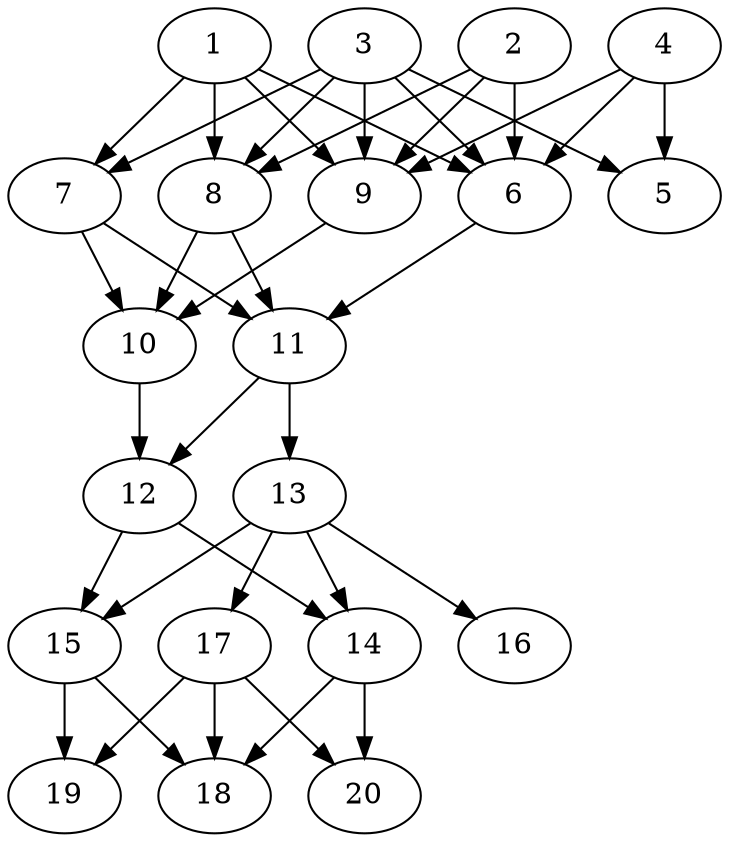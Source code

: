 // DAG automatically generated by daggen at Tue Jul 23 14:31:37 2019
// ./daggen --dot -n 20 --ccr 0.4 --fat 0.5 --regular 0.5 --density 0.8 --mindata 5242880 --maxdata 52428800 
digraph G {
  1 [size="63700480", alpha="0.08", expect_size="25480192"] 
  1 -> 6 [size ="25480192"]
  1 -> 7 [size ="25480192"]
  1 -> 8 [size ="25480192"]
  1 -> 9 [size ="25480192"]
  2 [size="28608000", alpha="0.13", expect_size="11443200"] 
  2 -> 6 [size ="11443200"]
  2 -> 8 [size ="11443200"]
  2 -> 9 [size ="11443200"]
  3 [size="64819200", alpha="0.10", expect_size="25927680"] 
  3 -> 5 [size ="25927680"]
  3 -> 6 [size ="25927680"]
  3 -> 7 [size ="25927680"]
  3 -> 8 [size ="25927680"]
  3 -> 9 [size ="25927680"]
  4 [size="59033600", alpha="0.18", expect_size="23613440"] 
  4 -> 5 [size ="23613440"]
  4 -> 6 [size ="23613440"]
  4 -> 9 [size ="23613440"]
  5 [size="28766720", alpha="0.08", expect_size="11506688"] 
  6 [size="20656640", alpha="0.07", expect_size="8262656"] 
  6 -> 11 [size ="8262656"]
  7 [size="130895360", alpha="0.10", expect_size="52358144"] 
  7 -> 10 [size ="52358144"]
  7 -> 11 [size ="52358144"]
  8 [size="40227840", alpha="0.14", expect_size="16091136"] 
  8 -> 10 [size ="16091136"]
  8 -> 11 [size ="16091136"]
  9 [size="87889920", alpha="0.10", expect_size="35155968"] 
  9 -> 10 [size ="35155968"]
  10 [size="106042880", alpha="0.05", expect_size="42417152"] 
  10 -> 12 [size ="42417152"]
  11 [size="94489600", alpha="0.17", expect_size="37795840"] 
  11 -> 12 [size ="37795840"]
  11 -> 13 [size ="37795840"]
  12 [size="24360960", alpha="0.05", expect_size="9744384"] 
  12 -> 14 [size ="9744384"]
  12 -> 15 [size ="9744384"]
  13 [size="101534720", alpha="0.08", expect_size="40613888"] 
  13 -> 14 [size ="40613888"]
  13 -> 15 [size ="40613888"]
  13 -> 16 [size ="40613888"]
  13 -> 17 [size ="40613888"]
  14 [size="45363200", alpha="0.20", expect_size="18145280"] 
  14 -> 18 [size ="18145280"]
  14 -> 20 [size ="18145280"]
  15 [size="34101760", alpha="0.00", expect_size="13640704"] 
  15 -> 18 [size ="13640704"]
  15 -> 19 [size ="13640704"]
  16 [size="81671680", alpha="0.16", expect_size="32668672"] 
  17 [size="124710400", alpha="0.14", expect_size="49884160"] 
  17 -> 18 [size ="49884160"]
  17 -> 19 [size ="49884160"]
  17 -> 20 [size ="49884160"]
  18 [size="64552960", alpha="0.10", expect_size="25821184"] 
  19 [size="29230080", alpha="0.00", expect_size="11692032"] 
  20 [size="90688000", alpha="0.12", expect_size="36275200"] 
}
